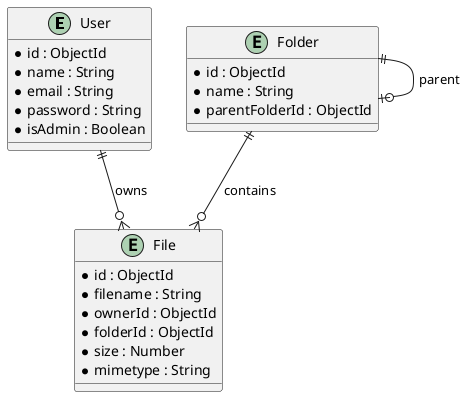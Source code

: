 
#### **Diagrams/ER_Diagram.puml**
```plantuml
@startuml
entity User {
  * id : ObjectId
  * name : String
  * email : String
  * password : String
  * isAdmin : Boolean
}
entity File {
  * id : ObjectId
  * filename : String
  * ownerId : ObjectId
  * folderId : ObjectId
  * size : Number
  * mimetype : String
}
entity Folder {
  * id : ObjectId
  * name : String
  * parentFolderId : ObjectId
}

User ||--o{ File : owns
Folder ||--o{ File : contains
Folder ||--o| Folder : parent
@enduml
